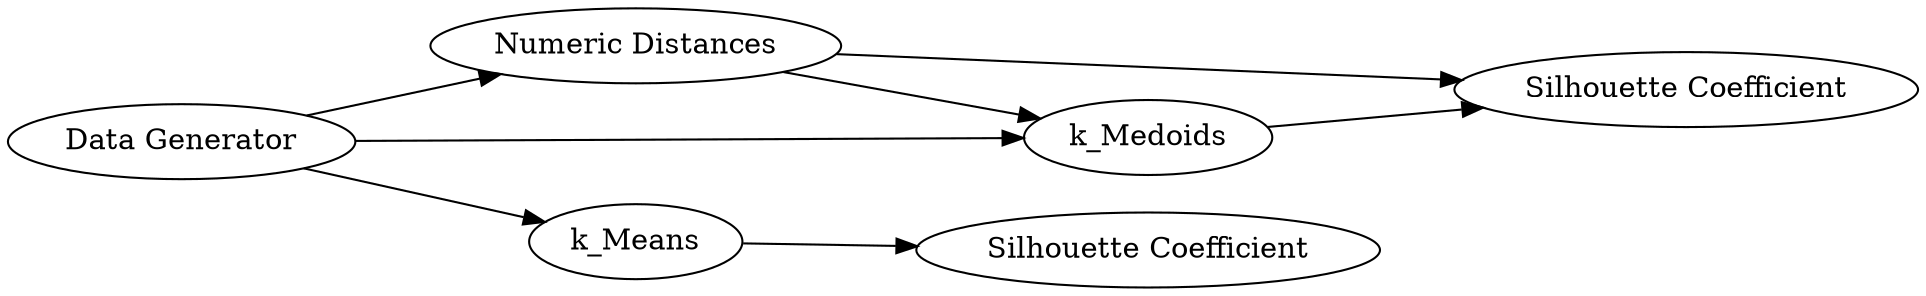 digraph {
	1 -> 4
	4 -> 2
	4 -> 3
	3 -> 2
	5 -> 6
	1 -> 3
	1 -> 5
	5 [label=k_Means]
	1 [label="Data Generator"]
	4 [label="Numeric Distances"]
	6 [label="Silhouette Coefficient"]
	3 [label=k_Medoids]
	2 [label="Silhouette Coefficient"]
	rankdir=LR
}
